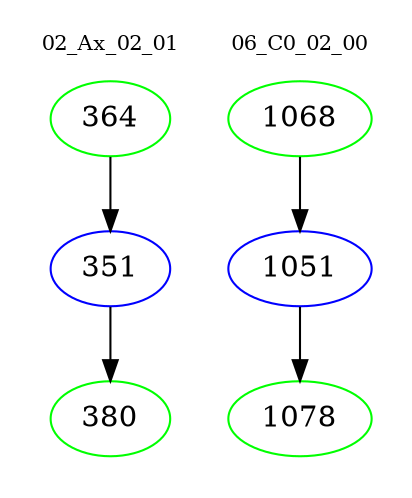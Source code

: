 digraph{
subgraph cluster_0 {
color = white
label = "02_Ax_02_01";
fontsize=10;
T0_364 [label="364", color="green"]
T0_364 -> T0_351 [color="black"]
T0_351 [label="351", color="blue"]
T0_351 -> T0_380 [color="black"]
T0_380 [label="380", color="green"]
}
subgraph cluster_1 {
color = white
label = "06_C0_02_00";
fontsize=10;
T1_1068 [label="1068", color="green"]
T1_1068 -> T1_1051 [color="black"]
T1_1051 [label="1051", color="blue"]
T1_1051 -> T1_1078 [color="black"]
T1_1078 [label="1078", color="green"]
}
}
